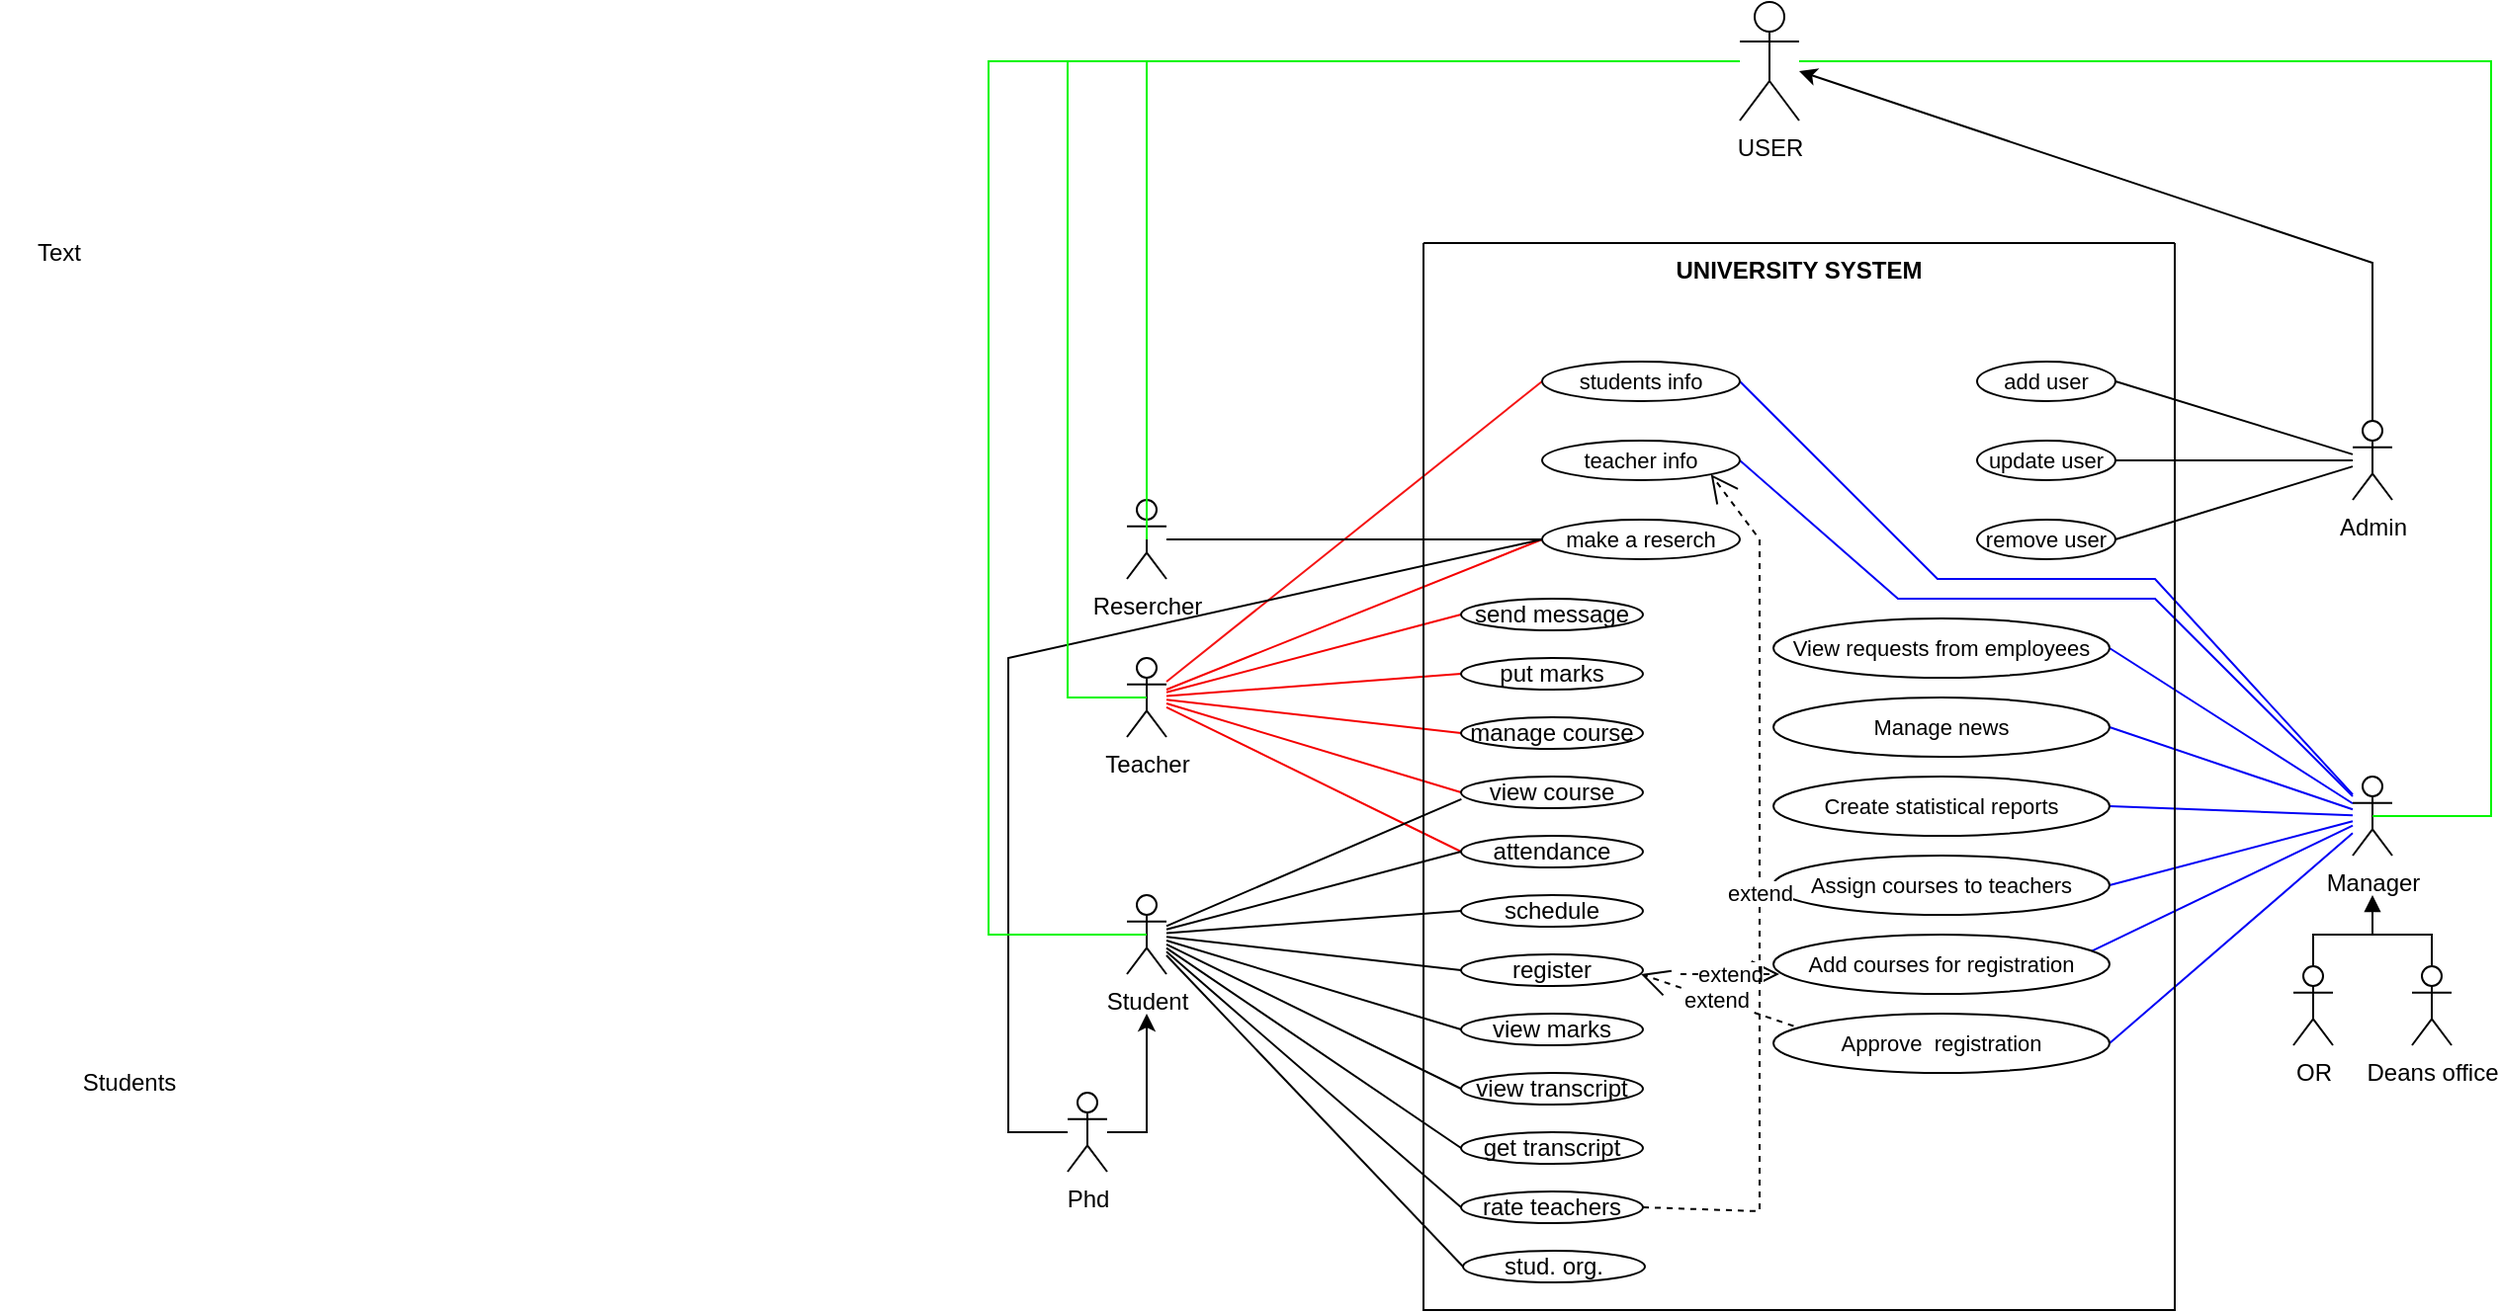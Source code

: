 <mxfile>
    <diagram name="Page-1" id="9QFSVHztO7BBNf1MRZZy">
        <mxGraphModel dx="1666" dy="1353" grid="1" gridSize="10" guides="1" tooltips="1" connect="1" arrows="1" fold="1" page="1" pageScale="1" pageWidth="850" pageHeight="1100" math="0" shadow="0">
            <root>
                <mxCell id="0"/>
                <mxCell id="1" parent="0"/>
                <mxCell id="YXJi3BJb1Exxt0jMLbp--10" value="Students" style="text;html=1;align=center;verticalAlign=middle;resizable=0;points=[];autosize=1;strokeColor=none;fillColor=none;" parent="1" vertex="1">
                    <mxGeometry x="-430" y="400" width="70" height="30" as="geometry"/>
                </mxCell>
                <mxCell id="YXJi3BJb1Exxt0jMLbp--12" value="&lt;font style=&quot;font-size: 12px;&quot;&gt;register&lt;/font&gt;" style="ellipse;whiteSpace=wrap;html=1;fontFamily=Helvetica;fontSize=11;fontColor=default;" parent="1" vertex="1">
                    <mxGeometry x="279" y="350" width="92" height="16" as="geometry"/>
                </mxCell>
                <mxCell id="YXJi3BJb1Exxt0jMLbp--13" value="&lt;span style=&quot;font-size: 12px;&quot;&gt;view marks&lt;/span&gt;" style="ellipse;whiteSpace=wrap;html=1;fontFamily=Helvetica;fontSize=11;fontColor=default;" parent="1" vertex="1">
                    <mxGeometry x="279" y="380" width="92" height="16" as="geometry"/>
                </mxCell>
                <mxCell id="YXJi3BJb1Exxt0jMLbp--14" value="&lt;span style=&quot;font-size: 12px;&quot;&gt;view transcript&lt;/span&gt;" style="ellipse;whiteSpace=wrap;html=1;fontFamily=Helvetica;fontSize=11;fontColor=default;" parent="1" vertex="1">
                    <mxGeometry x="279" y="410" width="92" height="16" as="geometry"/>
                </mxCell>
                <mxCell id="YXJi3BJb1Exxt0jMLbp--15" value="&lt;span style=&quot;font-size: 12px;&quot;&gt;get transcript&lt;/span&gt;" style="ellipse;whiteSpace=wrap;html=1;fontFamily=Helvetica;fontSize=11;fontColor=default;" parent="1" vertex="1">
                    <mxGeometry x="279" y="440" width="92" height="16" as="geometry"/>
                </mxCell>
                <mxCell id="YXJi3BJb1Exxt0jMLbp--16" value="&lt;span style=&quot;font-size: 12px;&quot;&gt;rate teachers&lt;/span&gt;" style="ellipse;whiteSpace=wrap;html=1;fontFamily=Helvetica;fontSize=11;fontColor=default;" parent="1" vertex="1">
                    <mxGeometry x="279" y="470" width="92" height="16" as="geometry"/>
                </mxCell>
                <mxCell id="YXJi3BJb1Exxt0jMLbp--136" style="edgeStyle=none;shape=connector;rounded=0;orthogonalLoop=1;jettySize=auto;html=1;entryX=0;entryY=0.5;entryDx=0;entryDy=0;labelBackgroundColor=default;strokeColor=#f50000;align=center;verticalAlign=middle;fontFamily=Helvetica;fontSize=11;fontColor=default;endArrow=none;" parent="1" source="YXJi3BJb1Exxt0jMLbp--26" target="YXJi3BJb1Exxt0jMLbp--106" edge="1">
                    <mxGeometry relative="1" as="geometry"/>
                </mxCell>
                <mxCell id="YXJi3BJb1Exxt0jMLbp--137" style="edgeStyle=none;shape=connector;rounded=0;orthogonalLoop=1;jettySize=auto;html=1;entryX=0;entryY=0.5;entryDx=0;entryDy=0;labelBackgroundColor=default;strokeColor=#f51414;align=center;verticalAlign=middle;fontFamily=Helvetica;fontSize=11;fontColor=default;endArrow=none;" parent="1" source="YXJi3BJb1Exxt0jMLbp--26" target="YXJi3BJb1Exxt0jMLbp--36" edge="1">
                    <mxGeometry relative="1" as="geometry"/>
                </mxCell>
                <mxCell id="YXJi3BJb1Exxt0jMLbp--138" style="edgeStyle=none;shape=connector;rounded=0;orthogonalLoop=1;jettySize=auto;html=1;entryX=0;entryY=0.5;entryDx=0;entryDy=0;labelBackgroundColor=default;strokeColor=#f50000;align=center;verticalAlign=middle;fontFamily=Helvetica;fontSize=11;fontColor=default;endArrow=none;" parent="1" source="YXJi3BJb1Exxt0jMLbp--26" target="YXJi3BJb1Exxt0jMLbp--46" edge="1">
                    <mxGeometry relative="1" as="geometry"/>
                </mxCell>
                <mxCell id="YXJi3BJb1Exxt0jMLbp--139" style="edgeStyle=none;shape=connector;rounded=0;orthogonalLoop=1;jettySize=auto;html=1;entryX=0;entryY=0.5;entryDx=0;entryDy=0;labelBackgroundColor=default;strokeColor=#f50000;align=center;verticalAlign=middle;fontFamily=Helvetica;fontSize=11;fontColor=default;endArrow=none;" parent="1" source="YXJi3BJb1Exxt0jMLbp--26" target="YXJi3BJb1Exxt0jMLbp--40" edge="1">
                    <mxGeometry relative="1" as="geometry"/>
                </mxCell>
                <mxCell id="YXJi3BJb1Exxt0jMLbp--140" style="edgeStyle=none;shape=connector;rounded=0;orthogonalLoop=1;jettySize=auto;html=1;entryX=0;entryY=0.5;entryDx=0;entryDy=0;labelBackgroundColor=default;strokeColor=#f50000;align=center;verticalAlign=middle;fontFamily=Helvetica;fontSize=11;fontColor=default;endArrow=none;" parent="1" source="YXJi3BJb1Exxt0jMLbp--26" target="YXJi3BJb1Exxt0jMLbp--34" edge="1">
                    <mxGeometry relative="1" as="geometry"/>
                </mxCell>
                <mxCell id="YXJi3BJb1Exxt0jMLbp--141" style="edgeStyle=none;shape=connector;rounded=0;orthogonalLoop=1;jettySize=auto;html=1;entryX=0;entryY=0.5;entryDx=0;entryDy=0;labelBackgroundColor=default;strokeColor=#f50000;align=center;verticalAlign=middle;fontFamily=Helvetica;fontSize=11;fontColor=default;endArrow=none;" parent="1" source="YXJi3BJb1Exxt0jMLbp--26" target="YXJi3BJb1Exxt0jMLbp--28" edge="1">
                    <mxGeometry relative="1" as="geometry"/>
                </mxCell>
                <mxCell id="YXJi3BJb1Exxt0jMLbp--142" style="edgeStyle=none;shape=connector;rounded=0;orthogonalLoop=1;jettySize=auto;html=1;entryX=0;entryY=0.5;entryDx=0;entryDy=0;labelBackgroundColor=default;strokeColor=#f50000;align=center;verticalAlign=middle;fontFamily=Helvetica;fontSize=11;fontColor=default;endArrow=none;" parent="1" source="YXJi3BJb1Exxt0jMLbp--26" target="YXJi3BJb1Exxt0jMLbp--114" edge="1">
                    <mxGeometry relative="1" as="geometry"/>
                </mxCell>
                <object label="Teacher" stjkjn="l&#10;;lm&#10;" id="YXJi3BJb1Exxt0jMLbp--26">
                    <mxCell style="shape=umlActor;verticalLabelPosition=bottom;verticalAlign=top;html=1;outlineConnect=0;" parent="1" vertex="1">
                        <mxGeometry x="110" y="200" width="20" height="40" as="geometry"/>
                    </mxCell>
                </object>
                <mxCell id="YXJi3BJb1Exxt0jMLbp--28" value="&lt;span style=&quot;font-size: 12px;&quot;&gt;view course&lt;/span&gt;" style="ellipse;whiteSpace=wrap;html=1;fontFamily=Helvetica;fontSize=11;fontColor=default;" parent="1" vertex="1">
                    <mxGeometry x="279" y="260" width="92" height="16" as="geometry"/>
                </mxCell>
                <mxCell id="YXJi3BJb1Exxt0jMLbp--34" value="&lt;span style=&quot;font-size: 12px;&quot;&gt;manage course&lt;/span&gt;" style="ellipse;whiteSpace=wrap;html=1;fontFamily=Helvetica;fontSize=11;fontColor=default;" parent="1" vertex="1">
                    <mxGeometry x="279" y="230" width="92" height="16" as="geometry"/>
                </mxCell>
                <mxCell id="YXJi3BJb1Exxt0jMLbp--40" value="&lt;span style=&quot;font-size: 12px;&quot;&gt;put marks&lt;/span&gt;" style="ellipse;whiteSpace=wrap;html=1;fontFamily=Helvetica;fontSize=11;fontColor=default;" parent="1" vertex="1">
                    <mxGeometry x="279" y="200" width="92" height="16" as="geometry"/>
                </mxCell>
                <mxCell id="YXJi3BJb1Exxt0jMLbp--46" value="&lt;span style=&quot;font-size: 12px;&quot;&gt;send message&lt;/span&gt;" style="ellipse;whiteSpace=wrap;html=1;fontFamily=Helvetica;fontSize=11;fontColor=default;" parent="1" vertex="1">
                    <mxGeometry x="279" y="170" width="92" height="16" as="geometry"/>
                </mxCell>
                <mxCell id="YXJi3BJb1Exxt0jMLbp--156" style="edgeStyle=none;shape=connector;rounded=0;orthogonalLoop=1;jettySize=auto;html=1;entryX=1;entryY=0.5;entryDx=0;entryDy=0;labelBackgroundColor=default;strokeColor=default;align=center;verticalAlign=middle;fontFamily=Helvetica;fontSize=11;fontColor=default;endArrow=none;" parent="1" source="YXJi3BJb1Exxt0jMLbp--49" target="YXJi3BJb1Exxt0jMLbp--51" edge="1">
                    <mxGeometry relative="1" as="geometry"/>
                </mxCell>
                <mxCell id="YXJi3BJb1Exxt0jMLbp--157" style="edgeStyle=none;shape=connector;rounded=0;orthogonalLoop=1;jettySize=auto;html=1;entryX=1;entryY=0.5;entryDx=0;entryDy=0;labelBackgroundColor=default;strokeColor=default;align=center;verticalAlign=middle;fontFamily=Helvetica;fontSize=11;fontColor=default;endArrow=none;" parent="1" source="YXJi3BJb1Exxt0jMLbp--49" target="YXJi3BJb1Exxt0jMLbp--52" edge="1">
                    <mxGeometry relative="1" as="geometry"/>
                </mxCell>
                <mxCell id="YXJi3BJb1Exxt0jMLbp--158" style="edgeStyle=none;shape=connector;rounded=0;orthogonalLoop=1;jettySize=auto;html=1;entryX=1;entryY=0.5;entryDx=0;entryDy=0;labelBackgroundColor=default;strokeColor=default;align=center;verticalAlign=middle;fontFamily=Helvetica;fontSize=11;fontColor=default;endArrow=none;" parent="1" source="YXJi3BJb1Exxt0jMLbp--49" target="YXJi3BJb1Exxt0jMLbp--53" edge="1">
                    <mxGeometry relative="1" as="geometry"/>
                </mxCell>
                <object label="Admin" stjkjn="l&#10;;lm&#10;" id="YXJi3BJb1Exxt0jMLbp--49">
                    <mxCell style="shape=umlActor;verticalLabelPosition=bottom;verticalAlign=top;html=1;outlineConnect=0;" parent="1" vertex="1">
                        <mxGeometry x="730" y="80" width="20" height="40" as="geometry"/>
                    </mxCell>
                </object>
                <mxCell id="YXJi3BJb1Exxt0jMLbp--159" style="edgeStyle=none;shape=connector;rounded=0;orthogonalLoop=1;jettySize=auto;html=1;entryX=1;entryY=0.5;entryDx=0;entryDy=0;labelBackgroundColor=default;strokeColor=#0000f5;align=center;verticalAlign=middle;fontFamily=Helvetica;fontSize=11;fontColor=default;endArrow=none;" parent="1" source="YXJi3BJb1Exxt0jMLbp--69" target="YXJi3BJb1Exxt0jMLbp--71" edge="1">
                    <mxGeometry relative="1" as="geometry"/>
                </mxCell>
                <mxCell id="YXJi3BJb1Exxt0jMLbp--160" style="edgeStyle=none;shape=connector;rounded=0;orthogonalLoop=1;jettySize=auto;html=1;entryX=1;entryY=0.25;entryDx=0;entryDy=0;labelBackgroundColor=default;strokeColor=#0000f5;align=center;verticalAlign=middle;fontFamily=Helvetica;fontSize=11;fontColor=default;endArrow=none;" parent="1" source="YXJi3BJb1Exxt0jMLbp--69" target="YXJi3BJb1Exxt0jMLbp--72" edge="1">
                    <mxGeometry relative="1" as="geometry"/>
                </mxCell>
                <mxCell id="YXJi3BJb1Exxt0jMLbp--161" style="edgeStyle=none;shape=connector;rounded=0;orthogonalLoop=1;jettySize=auto;html=1;entryX=1;entryY=0.5;entryDx=0;entryDy=0;labelBackgroundColor=default;strokeColor=#0000f5;align=center;verticalAlign=middle;fontFamily=Helvetica;fontSize=11;fontColor=default;endArrow=none;" parent="1" source="YXJi3BJb1Exxt0jMLbp--69" target="YXJi3BJb1Exxt0jMLbp--73" edge="1">
                    <mxGeometry relative="1" as="geometry"/>
                </mxCell>
                <mxCell id="YXJi3BJb1Exxt0jMLbp--162" style="edgeStyle=none;shape=connector;rounded=0;orthogonalLoop=1;jettySize=auto;html=1;entryX=1;entryY=0.5;entryDx=0;entryDy=0;labelBackgroundColor=default;strokeColor=#0000f5;align=center;verticalAlign=middle;fontFamily=Helvetica;fontSize=11;fontColor=default;endArrow=none;" parent="1" source="YXJi3BJb1Exxt0jMLbp--69" target="YXJi3BJb1Exxt0jMLbp--75" edge="1">
                    <mxGeometry relative="1" as="geometry"/>
                </mxCell>
                <mxCell id="YXJi3BJb1Exxt0jMLbp--163" style="edgeStyle=none;shape=connector;rounded=0;orthogonalLoop=1;jettySize=auto;html=1;entryX=1;entryY=0.5;entryDx=0;entryDy=0;labelBackgroundColor=default;strokeColor=#0000f5;align=center;verticalAlign=middle;fontFamily=Helvetica;fontSize=11;fontColor=default;endArrow=none;" parent="1" source="YXJi3BJb1Exxt0jMLbp--69" target="YXJi3BJb1Exxt0jMLbp--76" edge="1">
                    <mxGeometry relative="1" as="geometry"/>
                </mxCell>
                <mxCell id="YXJi3BJb1Exxt0jMLbp--164" style="edgeStyle=none;shape=connector;rounded=0;orthogonalLoop=1;jettySize=auto;html=1;entryX=1;entryY=0.5;entryDx=0;entryDy=0;labelBackgroundColor=default;strokeColor=#0000f5;align=center;verticalAlign=middle;fontFamily=Helvetica;fontSize=11;fontColor=default;endArrow=none;" parent="1" source="YXJi3BJb1Exxt0jMLbp--69" target="YXJi3BJb1Exxt0jMLbp--77" edge="1">
                    <mxGeometry relative="1" as="geometry"/>
                </mxCell>
                <mxCell id="YXJi3BJb1Exxt0jMLbp--166" style="edgeStyle=none;shape=connector;rounded=0;orthogonalLoop=1;jettySize=auto;html=1;entryX=1;entryY=0.5;entryDx=0;entryDy=0;labelBackgroundColor=default;strokeColor=#0000f5;align=center;verticalAlign=middle;fontFamily=Helvetica;fontSize=11;fontColor=default;endArrow=none;" parent="1" source="YXJi3BJb1Exxt0jMLbp--69" target="YXJi3BJb1Exxt0jMLbp--84" edge="1">
                    <mxGeometry relative="1" as="geometry">
                        <Array as="points">
                            <mxPoint x="630" y="170"/>
                            <mxPoint x="500" y="170"/>
                        </Array>
                    </mxGeometry>
                </mxCell>
                <mxCell id="YXJi3BJb1Exxt0jMLbp--167" style="edgeStyle=none;shape=connector;rounded=0;orthogonalLoop=1;jettySize=auto;html=1;entryX=1;entryY=0.5;entryDx=0;entryDy=0;labelBackgroundColor=default;strokeColor=#0002f5;align=center;verticalAlign=middle;fontFamily=Helvetica;fontSize=11;fontColor=default;endArrow=none;" parent="1" source="YXJi3BJb1Exxt0jMLbp--69" target="YXJi3BJb1Exxt0jMLbp--36" edge="1">
                    <mxGeometry relative="1" as="geometry">
                        <Array as="points">
                            <mxPoint x="630" y="160"/>
                            <mxPoint x="520" y="160"/>
                        </Array>
                    </mxGeometry>
                </mxCell>
                <object label="Manager" stjkjn="l&#10;;lm&#10;" id="YXJi3BJb1Exxt0jMLbp--69">
                    <mxCell style="shape=umlActor;verticalLabelPosition=bottom;verticalAlign=top;html=1;outlineConnect=0;" parent="1" vertex="1">
                        <mxGeometry x="730" y="260" width="20" height="40" as="geometry"/>
                    </mxCell>
                </object>
                <mxCell id="YXJi3BJb1Exxt0jMLbp--71" value="Approve&amp;nbsp; registration" style="ellipse;whiteSpace=wrap;html=1;fontFamily=Helvetica;fontSize=11;fontColor=default;" parent="1" vertex="1">
                    <mxGeometry x="437" y="380" width="170" height="30" as="geometry"/>
                </mxCell>
                <mxCell id="YXJi3BJb1Exxt0jMLbp--72" value="Add courses for registration" style="ellipse;whiteSpace=wrap;html=1;fontFamily=Helvetica;fontSize=11;fontColor=default;" parent="1" vertex="1">
                    <mxGeometry x="437" y="340" width="170" height="30" as="geometry"/>
                </mxCell>
                <mxCell id="YXJi3BJb1Exxt0jMLbp--73" value="Assign courses to teachers" style="ellipse;whiteSpace=wrap;html=1;fontFamily=Helvetica;fontSize=11;fontColor=default;" parent="1" vertex="1">
                    <mxGeometry x="437" y="300" width="170" height="30" as="geometry"/>
                </mxCell>
                <mxCell id="YXJi3BJb1Exxt0jMLbp--75" value=" Create statistical reports" style="ellipse;whiteSpace=wrap;html=1;fontFamily=Helvetica;fontSize=11;fontColor=default;" parent="1" vertex="1">
                    <mxGeometry x="437" y="260" width="170" height="30" as="geometry"/>
                </mxCell>
                <mxCell id="YXJi3BJb1Exxt0jMLbp--76" value=" Manage news" style="ellipse;whiteSpace=wrap;html=1;fontFamily=Helvetica;fontSize=11;fontColor=default;" parent="1" vertex="1">
                    <mxGeometry x="437" y="220" width="170" height="30" as="geometry"/>
                </mxCell>
                <mxCell id="YXJi3BJb1Exxt0jMLbp--77" value=" View requests from employees" style="ellipse;whiteSpace=wrap;html=1;fontFamily=Helvetica;fontSize=11;fontColor=default;" parent="1" vertex="1">
                    <mxGeometry x="437" y="180" width="170" height="30" as="geometry"/>
                </mxCell>
                <mxCell id="YXJi3BJb1Exxt0jMLbp--133" style="edgeStyle=orthogonalEdgeStyle;rounded=0;orthogonalLoop=1;jettySize=auto;html=1;" parent="1" source="YXJi3BJb1Exxt0jMLbp--97" edge="1">
                    <mxGeometry relative="1" as="geometry">
                        <mxPoint x="120" y="380" as="targetPoint"/>
                        <Array as="points">
                            <mxPoint x="120" y="440"/>
                        </Array>
                    </mxGeometry>
                </mxCell>
                <mxCell id="YXJi3BJb1Exxt0jMLbp--153" style="edgeStyle=none;shape=connector;rounded=0;orthogonalLoop=1;jettySize=auto;html=1;entryX=0;entryY=0.5;entryDx=0;entryDy=0;labelBackgroundColor=default;strokeColor=default;align=center;verticalAlign=middle;fontFamily=Helvetica;fontSize=11;fontColor=default;endArrow=none;" parent="1" source="YXJi3BJb1Exxt0jMLbp--97" target="YXJi3BJb1Exxt0jMLbp--106" edge="1">
                    <mxGeometry relative="1" as="geometry">
                        <Array as="points">
                            <mxPoint x="50" y="440"/>
                            <mxPoint x="50" y="200"/>
                        </Array>
                    </mxGeometry>
                </mxCell>
                <mxCell id="YXJi3BJb1Exxt0jMLbp--97" value="Phd" style="shape=umlActor;verticalLabelPosition=bottom;verticalAlign=top;html=1;outlineConnect=0;" parent="1" vertex="1">
                    <mxGeometry x="80" y="420" width="20" height="40" as="geometry"/>
                </mxCell>
                <mxCell id="YXJi3BJb1Exxt0jMLbp--152" style="edgeStyle=none;shape=connector;rounded=0;orthogonalLoop=1;jettySize=auto;html=1;labelBackgroundColor=default;strokeColor=default;align=center;verticalAlign=middle;fontFamily=Helvetica;fontSize=11;fontColor=default;endArrow=none;" parent="1" source="YXJi3BJb1Exxt0jMLbp--108" target="YXJi3BJb1Exxt0jMLbp--106" edge="1">
                    <mxGeometry relative="1" as="geometry"/>
                </mxCell>
                <object label="Resercher" stjkjn="l&#10;;lm&#10;" id="YXJi3BJb1Exxt0jMLbp--108">
                    <mxCell style="shape=umlActor;verticalLabelPosition=bottom;verticalAlign=top;html=1;outlineConnect=0;" parent="1" vertex="1">
                        <mxGeometry x="110" y="120" width="20" height="40" as="geometry"/>
                    </mxCell>
                </object>
                <mxCell id="YXJi3BJb1Exxt0jMLbp--114" value="&lt;span style=&quot;font-size: 12px;&quot;&gt;attendance&lt;/span&gt;" style="ellipse;whiteSpace=wrap;html=1;fontFamily=Helvetica;fontSize=11;fontColor=default;" parent="1" vertex="1">
                    <mxGeometry x="279" y="290" width="92" height="16" as="geometry"/>
                </mxCell>
                <mxCell id="YXJi3BJb1Exxt0jMLbp--119" value="&lt;span style=&quot;font-size: 12px;&quot;&gt;schedule&lt;/span&gt;" style="ellipse;whiteSpace=wrap;html=1;fontFamily=Helvetica;fontSize=11;fontColor=default;" parent="1" vertex="1">
                    <mxGeometry x="279" y="320" width="92" height="16" as="geometry"/>
                </mxCell>
                <mxCell id="YXJi3BJb1Exxt0jMLbp--127" value="UNIVERSITY SYSTEM" style="swimlane;startSize=0;verticalAlign=top;" parent="1" vertex="1">
                    <mxGeometry x="260" y="-10" width="380" height="540" as="geometry"/>
                </mxCell>
                <mxCell id="YXJi3BJb1Exxt0jMLbp--84" value="teacher info" style="ellipse;whiteSpace=wrap;html=1;fontFamily=Helvetica;fontSize=11;fontColor=default;" parent="YXJi3BJb1Exxt0jMLbp--127" vertex="1">
                    <mxGeometry x="60" y="100" width="100" height="20" as="geometry"/>
                </mxCell>
                <mxCell id="YXJi3BJb1Exxt0jMLbp--36" value="students info" style="ellipse;whiteSpace=wrap;html=1;fontFamily=Helvetica;fontSize=11;fontColor=default;" parent="YXJi3BJb1Exxt0jMLbp--127" vertex="1">
                    <mxGeometry x="60" y="60" width="100" height="20" as="geometry"/>
                </mxCell>
                <mxCell id="YXJi3BJb1Exxt0jMLbp--106" value="make a reserch" style="ellipse;whiteSpace=wrap;html=1;fontFamily=Helvetica;fontSize=11;fontColor=default;" parent="YXJi3BJb1Exxt0jMLbp--127" vertex="1">
                    <mxGeometry x="60" y="140" width="100" height="20" as="geometry"/>
                </mxCell>
                <mxCell id="YXJi3BJb1Exxt0jMLbp--53" value="remove user" style="ellipse;whiteSpace=wrap;html=1;fontFamily=Helvetica;fontSize=11;fontColor=default;" parent="YXJi3BJb1Exxt0jMLbp--127" vertex="1">
                    <mxGeometry x="280" y="140" width="70" height="20" as="geometry"/>
                </mxCell>
                <mxCell id="YXJi3BJb1Exxt0jMLbp--52" value="update user" style="ellipse;whiteSpace=wrap;html=1;fontFamily=Helvetica;fontSize=11;fontColor=default;" parent="YXJi3BJb1Exxt0jMLbp--127" vertex="1">
                    <mxGeometry x="280" y="100" width="70" height="20" as="geometry"/>
                </mxCell>
                <mxCell id="YXJi3BJb1Exxt0jMLbp--51" value="add user" style="ellipse;whiteSpace=wrap;html=1;fontFamily=Helvetica;fontSize=11;fontColor=default;" parent="YXJi3BJb1Exxt0jMLbp--127" vertex="1">
                    <mxGeometry x="280" y="60" width="70" height="20" as="geometry"/>
                </mxCell>
                <mxCell id="s3JqpcbHBy0NCb_YPVP7-10" value="extend" style="endArrow=open;endSize=12;dashed=1;html=1;rounded=0;labelBackgroundColor=default;strokeColor=default;align=center;verticalAlign=middle;fontFamily=Helvetica;fontSize=11;fontColor=default;shape=connector;" parent="YXJi3BJb1Exxt0jMLbp--127" edge="1">
                    <mxGeometry width="160" relative="1" as="geometry">
                        <mxPoint x="130" y="370" as="sourcePoint"/>
                        <mxPoint x="180" y="370" as="targetPoint"/>
                    </mxGeometry>
                </mxCell>
                <mxCell id="s3JqpcbHBy0NCb_YPVP7-11" value="extend" style="endArrow=open;endSize=12;dashed=1;html=1;rounded=0;labelBackgroundColor=default;strokeColor=default;align=center;verticalAlign=middle;fontFamily=Helvetica;fontSize=11;fontColor=default;shape=connector;exitX=0.06;exitY=0.209;exitDx=0;exitDy=0;exitPerimeter=0;" parent="YXJi3BJb1Exxt0jMLbp--127" source="YXJi3BJb1Exxt0jMLbp--71" edge="1">
                    <mxGeometry width="160" relative="1" as="geometry">
                        <mxPoint x="190" y="428.182" as="sourcePoint"/>
                        <mxPoint x="110" y="370" as="targetPoint"/>
                    </mxGeometry>
                </mxCell>
                <mxCell id="YXJi3BJb1Exxt0jMLbp--17" value="&lt;span style=&quot;font-size: 12px;&quot;&gt;stud. org.&lt;/span&gt;" style="ellipse;whiteSpace=wrap;html=1;fontFamily=Helvetica;fontSize=11;fontColor=default;" parent="YXJi3BJb1Exxt0jMLbp--127" vertex="1">
                    <mxGeometry x="20" y="510" width="92" height="16" as="geometry"/>
                </mxCell>
                <mxCell id="YXJi3BJb1Exxt0jMLbp--143" style="edgeStyle=none;shape=connector;rounded=0;orthogonalLoop=1;jettySize=auto;html=1;entryX=0;entryY=0.5;entryDx=0;entryDy=0;labelBackgroundColor=default;strokeColor=default;align=center;verticalAlign=middle;fontFamily=Helvetica;fontSize=11;fontColor=default;endArrow=none;" parent="1" source="YXJi3BJb1Exxt0jMLbp--130" target="YXJi3BJb1Exxt0jMLbp--114" edge="1">
                    <mxGeometry relative="1" as="geometry"/>
                </mxCell>
                <mxCell id="YXJi3BJb1Exxt0jMLbp--144" style="edgeStyle=none;shape=connector;rounded=0;orthogonalLoop=1;jettySize=auto;html=1;labelBackgroundColor=default;align=center;verticalAlign=middle;fontFamily=Helvetica;fontSize=11;fontColor=default;endArrow=none;entryX=0.002;entryY=0.714;entryDx=0;entryDy=0;entryPerimeter=0;" parent="1" source="YXJi3BJb1Exxt0jMLbp--130" target="YXJi3BJb1Exxt0jMLbp--28" edge="1">
                    <mxGeometry relative="1" as="geometry">
                        <mxPoint x="300" y="270" as="targetPoint"/>
                    </mxGeometry>
                </mxCell>
                <mxCell id="YXJi3BJb1Exxt0jMLbp--145" style="edgeStyle=none;shape=connector;rounded=0;orthogonalLoop=1;jettySize=auto;html=1;entryX=0;entryY=0.5;entryDx=0;entryDy=0;labelBackgroundColor=default;strokeColor=default;align=center;verticalAlign=middle;fontFamily=Helvetica;fontSize=11;fontColor=default;endArrow=none;" parent="1" source="YXJi3BJb1Exxt0jMLbp--130" target="YXJi3BJb1Exxt0jMLbp--119" edge="1">
                    <mxGeometry relative="1" as="geometry"/>
                </mxCell>
                <mxCell id="YXJi3BJb1Exxt0jMLbp--146" style="edgeStyle=none;shape=connector;rounded=0;orthogonalLoop=1;jettySize=auto;html=1;entryX=0;entryY=0.5;entryDx=0;entryDy=0;labelBackgroundColor=default;strokeColor=default;align=center;verticalAlign=middle;fontFamily=Helvetica;fontSize=11;fontColor=default;endArrow=none;" parent="1" source="YXJi3BJb1Exxt0jMLbp--130" target="YXJi3BJb1Exxt0jMLbp--12" edge="1">
                    <mxGeometry relative="1" as="geometry"/>
                </mxCell>
                <mxCell id="YXJi3BJb1Exxt0jMLbp--147" style="edgeStyle=none;shape=connector;rounded=0;orthogonalLoop=1;jettySize=auto;html=1;entryX=0;entryY=0.5;entryDx=0;entryDy=0;labelBackgroundColor=default;strokeColor=default;align=center;verticalAlign=middle;fontFamily=Helvetica;fontSize=11;fontColor=default;endArrow=none;" parent="1" source="YXJi3BJb1Exxt0jMLbp--130" target="YXJi3BJb1Exxt0jMLbp--13" edge="1">
                    <mxGeometry relative="1" as="geometry"/>
                </mxCell>
                <mxCell id="YXJi3BJb1Exxt0jMLbp--148" style="edgeStyle=none;shape=connector;rounded=0;orthogonalLoop=1;jettySize=auto;html=1;entryX=0;entryY=0.5;entryDx=0;entryDy=0;labelBackgroundColor=default;strokeColor=default;align=center;verticalAlign=middle;fontFamily=Helvetica;fontSize=11;fontColor=default;endArrow=none;" parent="1" source="YXJi3BJb1Exxt0jMLbp--130" target="YXJi3BJb1Exxt0jMLbp--14" edge="1">
                    <mxGeometry relative="1" as="geometry"/>
                </mxCell>
                <mxCell id="YXJi3BJb1Exxt0jMLbp--149" style="edgeStyle=none;shape=connector;rounded=0;orthogonalLoop=1;jettySize=auto;html=1;entryX=0;entryY=0.5;entryDx=0;entryDy=0;labelBackgroundColor=default;strokeColor=default;align=center;verticalAlign=middle;fontFamily=Helvetica;fontSize=11;fontColor=default;endArrow=none;" parent="1" source="YXJi3BJb1Exxt0jMLbp--130" target="YXJi3BJb1Exxt0jMLbp--17" edge="1">
                    <mxGeometry relative="1" as="geometry"/>
                </mxCell>
                <mxCell id="YXJi3BJb1Exxt0jMLbp--150" style="edgeStyle=none;shape=connector;rounded=0;orthogonalLoop=1;jettySize=auto;html=1;entryX=0;entryY=0.5;entryDx=0;entryDy=0;labelBackgroundColor=default;strokeColor=default;align=center;verticalAlign=middle;fontFamily=Helvetica;fontSize=11;fontColor=default;endArrow=none;" parent="1" source="YXJi3BJb1Exxt0jMLbp--130" target="YXJi3BJb1Exxt0jMLbp--16" edge="1">
                    <mxGeometry relative="1" as="geometry"/>
                </mxCell>
                <mxCell id="YXJi3BJb1Exxt0jMLbp--151" style="edgeStyle=none;shape=connector;rounded=0;orthogonalLoop=1;jettySize=auto;html=1;entryX=0;entryY=0.5;entryDx=0;entryDy=0;labelBackgroundColor=default;strokeColor=default;align=center;verticalAlign=middle;fontFamily=Helvetica;fontSize=11;fontColor=default;endArrow=none;" parent="1" source="YXJi3BJb1Exxt0jMLbp--130" target="YXJi3BJb1Exxt0jMLbp--15" edge="1">
                    <mxGeometry relative="1" as="geometry"/>
                </mxCell>
                <mxCell id="YXJi3BJb1Exxt0jMLbp--130" value="Student" style="shape=umlActor;verticalLabelPosition=bottom;verticalAlign=top;html=1;outlineConnect=0;" parent="1" vertex="1">
                    <mxGeometry x="110" y="320" width="20" height="40" as="geometry"/>
                </mxCell>
                <object label="USER" stjkjn="l&#10;;lm&#10;" id="s3JqpcbHBy0NCb_YPVP7-1">
                    <mxCell style="shape=umlActor;verticalLabelPosition=bottom;verticalAlign=top;html=1;outlineConnect=0;" parent="1" vertex="1">
                        <mxGeometry x="420" y="-132" width="30" height="60" as="geometry"/>
                    </mxCell>
                </object>
                <mxCell id="s3JqpcbHBy0NCb_YPVP7-13" style="edgeStyle=none;shape=connector;rounded=0;orthogonalLoop=1;jettySize=auto;html=1;labelBackgroundColor=default;strokeColor=default;align=center;verticalAlign=middle;fontFamily=Helvetica;fontSize=11;fontColor=default;endArrow=classic;" parent="1" source="YXJi3BJb1Exxt0jMLbp--49" target="s3JqpcbHBy0NCb_YPVP7-1" edge="1">
                    <mxGeometry relative="1" as="geometry">
                        <Array as="points">
                            <mxPoint x="740"/>
                        </Array>
                    </mxGeometry>
                </mxCell>
                <mxCell id="s3JqpcbHBy0NCb_YPVP7-27" style="edgeStyle=none;shape=connector;rounded=0;orthogonalLoop=1;jettySize=auto;html=1;entryX=0.5;entryY=0.5;entryDx=0;entryDy=0;entryPerimeter=0;labelBackgroundColor=default;strokeColor=#00f500;align=center;verticalAlign=middle;fontFamily=Helvetica;fontSize=11;fontColor=default;endArrow=none;" parent="1" source="s3JqpcbHBy0NCb_YPVP7-1" target="YXJi3BJb1Exxt0jMLbp--108" edge="1">
                    <mxGeometry relative="1" as="geometry">
                        <Array as="points">
                            <mxPoint x="120" y="-102"/>
                        </Array>
                    </mxGeometry>
                </mxCell>
                <mxCell id="s3JqpcbHBy0NCb_YPVP7-28" style="edgeStyle=none;shape=connector;rounded=0;orthogonalLoop=1;jettySize=auto;html=1;entryX=0.5;entryY=0.5;entryDx=0;entryDy=0;entryPerimeter=0;labelBackgroundColor=default;strokeColor=#00f500;align=center;verticalAlign=middle;fontFamily=Helvetica;fontSize=11;fontColor=default;endArrow=none;" parent="1" source="s3JqpcbHBy0NCb_YPVP7-1" target="YXJi3BJb1Exxt0jMLbp--26" edge="1">
                    <mxGeometry relative="1" as="geometry">
                        <Array as="points">
                            <mxPoint x="80" y="-102"/>
                            <mxPoint x="80" y="220"/>
                        </Array>
                    </mxGeometry>
                </mxCell>
                <mxCell id="s3JqpcbHBy0NCb_YPVP7-29" style="edgeStyle=none;shape=connector;rounded=0;orthogonalLoop=1;jettySize=auto;html=1;entryX=0.5;entryY=0.5;entryDx=0;entryDy=0;entryPerimeter=0;labelBackgroundColor=default;strokeColor=#00f500;align=center;verticalAlign=middle;fontFamily=Helvetica;fontSize=11;fontColor=default;endArrow=none;" parent="1" source="s3JqpcbHBy0NCb_YPVP7-1" target="YXJi3BJb1Exxt0jMLbp--130" edge="1">
                    <mxGeometry relative="1" as="geometry">
                        <Array as="points">
                            <mxPoint x="40" y="-102"/>
                            <mxPoint x="40" y="340"/>
                        </Array>
                    </mxGeometry>
                </mxCell>
                <mxCell id="s3JqpcbHBy0NCb_YPVP7-30" style="edgeStyle=none;shape=connector;rounded=0;orthogonalLoop=1;jettySize=auto;html=1;entryX=0.5;entryY=0.5;entryDx=0;entryDy=0;entryPerimeter=0;labelBackgroundColor=default;strokeColor=#00f500;align=center;verticalAlign=middle;fontFamily=Helvetica;fontSize=11;fontColor=default;endArrow=none;" parent="1" source="s3JqpcbHBy0NCb_YPVP7-1" target="YXJi3BJb1Exxt0jMLbp--69" edge="1">
                    <mxGeometry relative="1" as="geometry">
                        <Array as="points">
                            <mxPoint x="800" y="-102"/>
                            <mxPoint x="800" y="280"/>
                        </Array>
                    </mxGeometry>
                </mxCell>
                <mxCell id="s3JqpcbHBy0NCb_YPVP7-32" value="extend" style="endArrow=open;endSize=12;dashed=1;html=1;rounded=0;labelBackgroundColor=default;strokeColor=default;align=center;verticalAlign=middle;fontFamily=Helvetica;fontSize=11;fontColor=default;shape=connector;exitX=1;exitY=0.5;exitDx=0;exitDy=0;entryX=1;entryY=1;entryDx=0;entryDy=0;" parent="1" source="YXJi3BJb1Exxt0jMLbp--16" target="YXJi3BJb1Exxt0jMLbp--84" edge="1">
                    <mxGeometry width="160" relative="1" as="geometry">
                        <mxPoint x="300" y="290" as="sourcePoint"/>
                        <mxPoint x="460" y="290" as="targetPoint"/>
                        <Array as="points">
                            <mxPoint x="430" y="480"/>
                            <mxPoint x="430" y="320"/>
                            <mxPoint x="430" y="140"/>
                        </Array>
                    </mxGeometry>
                </mxCell>
                <mxCell id="s3JqpcbHBy0NCb_YPVP7-35" style="edgeStyle=none;shape=connector;rounded=0;orthogonalLoop=1;jettySize=auto;html=1;labelBackgroundColor=default;strokeColor=default;align=center;verticalAlign=middle;fontFamily=Helvetica;fontSize=11;fontColor=default;endArrow=none;" parent="1" source="s3JqpcbHBy0NCb_YPVP7-33" edge="1">
                    <mxGeometry relative="1" as="geometry">
                        <mxPoint x="740" y="340" as="targetPoint"/>
                        <Array as="points">
                            <mxPoint x="710" y="340"/>
                        </Array>
                    </mxGeometry>
                </mxCell>
                <object label="OR" stjkjn="l&#10;;lm&#10;" id="s3JqpcbHBy0NCb_YPVP7-33">
                    <mxCell style="shape=umlActor;verticalLabelPosition=bottom;verticalAlign=top;html=1;outlineConnect=0;" parent="1" vertex="1">
                        <mxGeometry x="700" y="356" width="20" height="40" as="geometry"/>
                    </mxCell>
                </object>
                <mxCell id="s3JqpcbHBy0NCb_YPVP7-38" style="edgeStyle=orthogonalEdgeStyle;shape=connector;rounded=0;orthogonalLoop=1;jettySize=auto;html=1;labelBackgroundColor=default;strokeColor=default;align=left;verticalAlign=top;fontFamily=Helvetica;fontSize=11;fontColor=default;endArrow=block;endFill=1;" parent="1" source="s3JqpcbHBy0NCb_YPVP7-34" edge="1">
                    <mxGeometry relative="1" as="geometry">
                        <mxPoint x="740" y="320" as="targetPoint"/>
                        <Array as="points">
                            <mxPoint x="770" y="340"/>
                            <mxPoint x="740" y="340"/>
                            <mxPoint x="740" y="320"/>
                        </Array>
                    </mxGeometry>
                </mxCell>
                <object label="Deans office" stjkjn="l&#10;;lm&#10;" id="s3JqpcbHBy0NCb_YPVP7-34">
                    <mxCell style="shape=umlActor;verticalLabelPosition=bottom;verticalAlign=top;html=1;outlineConnect=0;" parent="1" vertex="1">
                        <mxGeometry x="760" y="356" width="20" height="40" as="geometry"/>
                    </mxCell>
                </object>
                <mxCell id="2" value="Text" style="text;strokeColor=none;align=center;fillColor=none;html=1;verticalAlign=middle;whiteSpace=wrap;rounded=0;" vertex="1" parent="1">
                    <mxGeometry x="-460" y="-20" width="60" height="30" as="geometry"/>
                </mxCell>
            </root>
        </mxGraphModel>
    </diagram>
</mxfile>